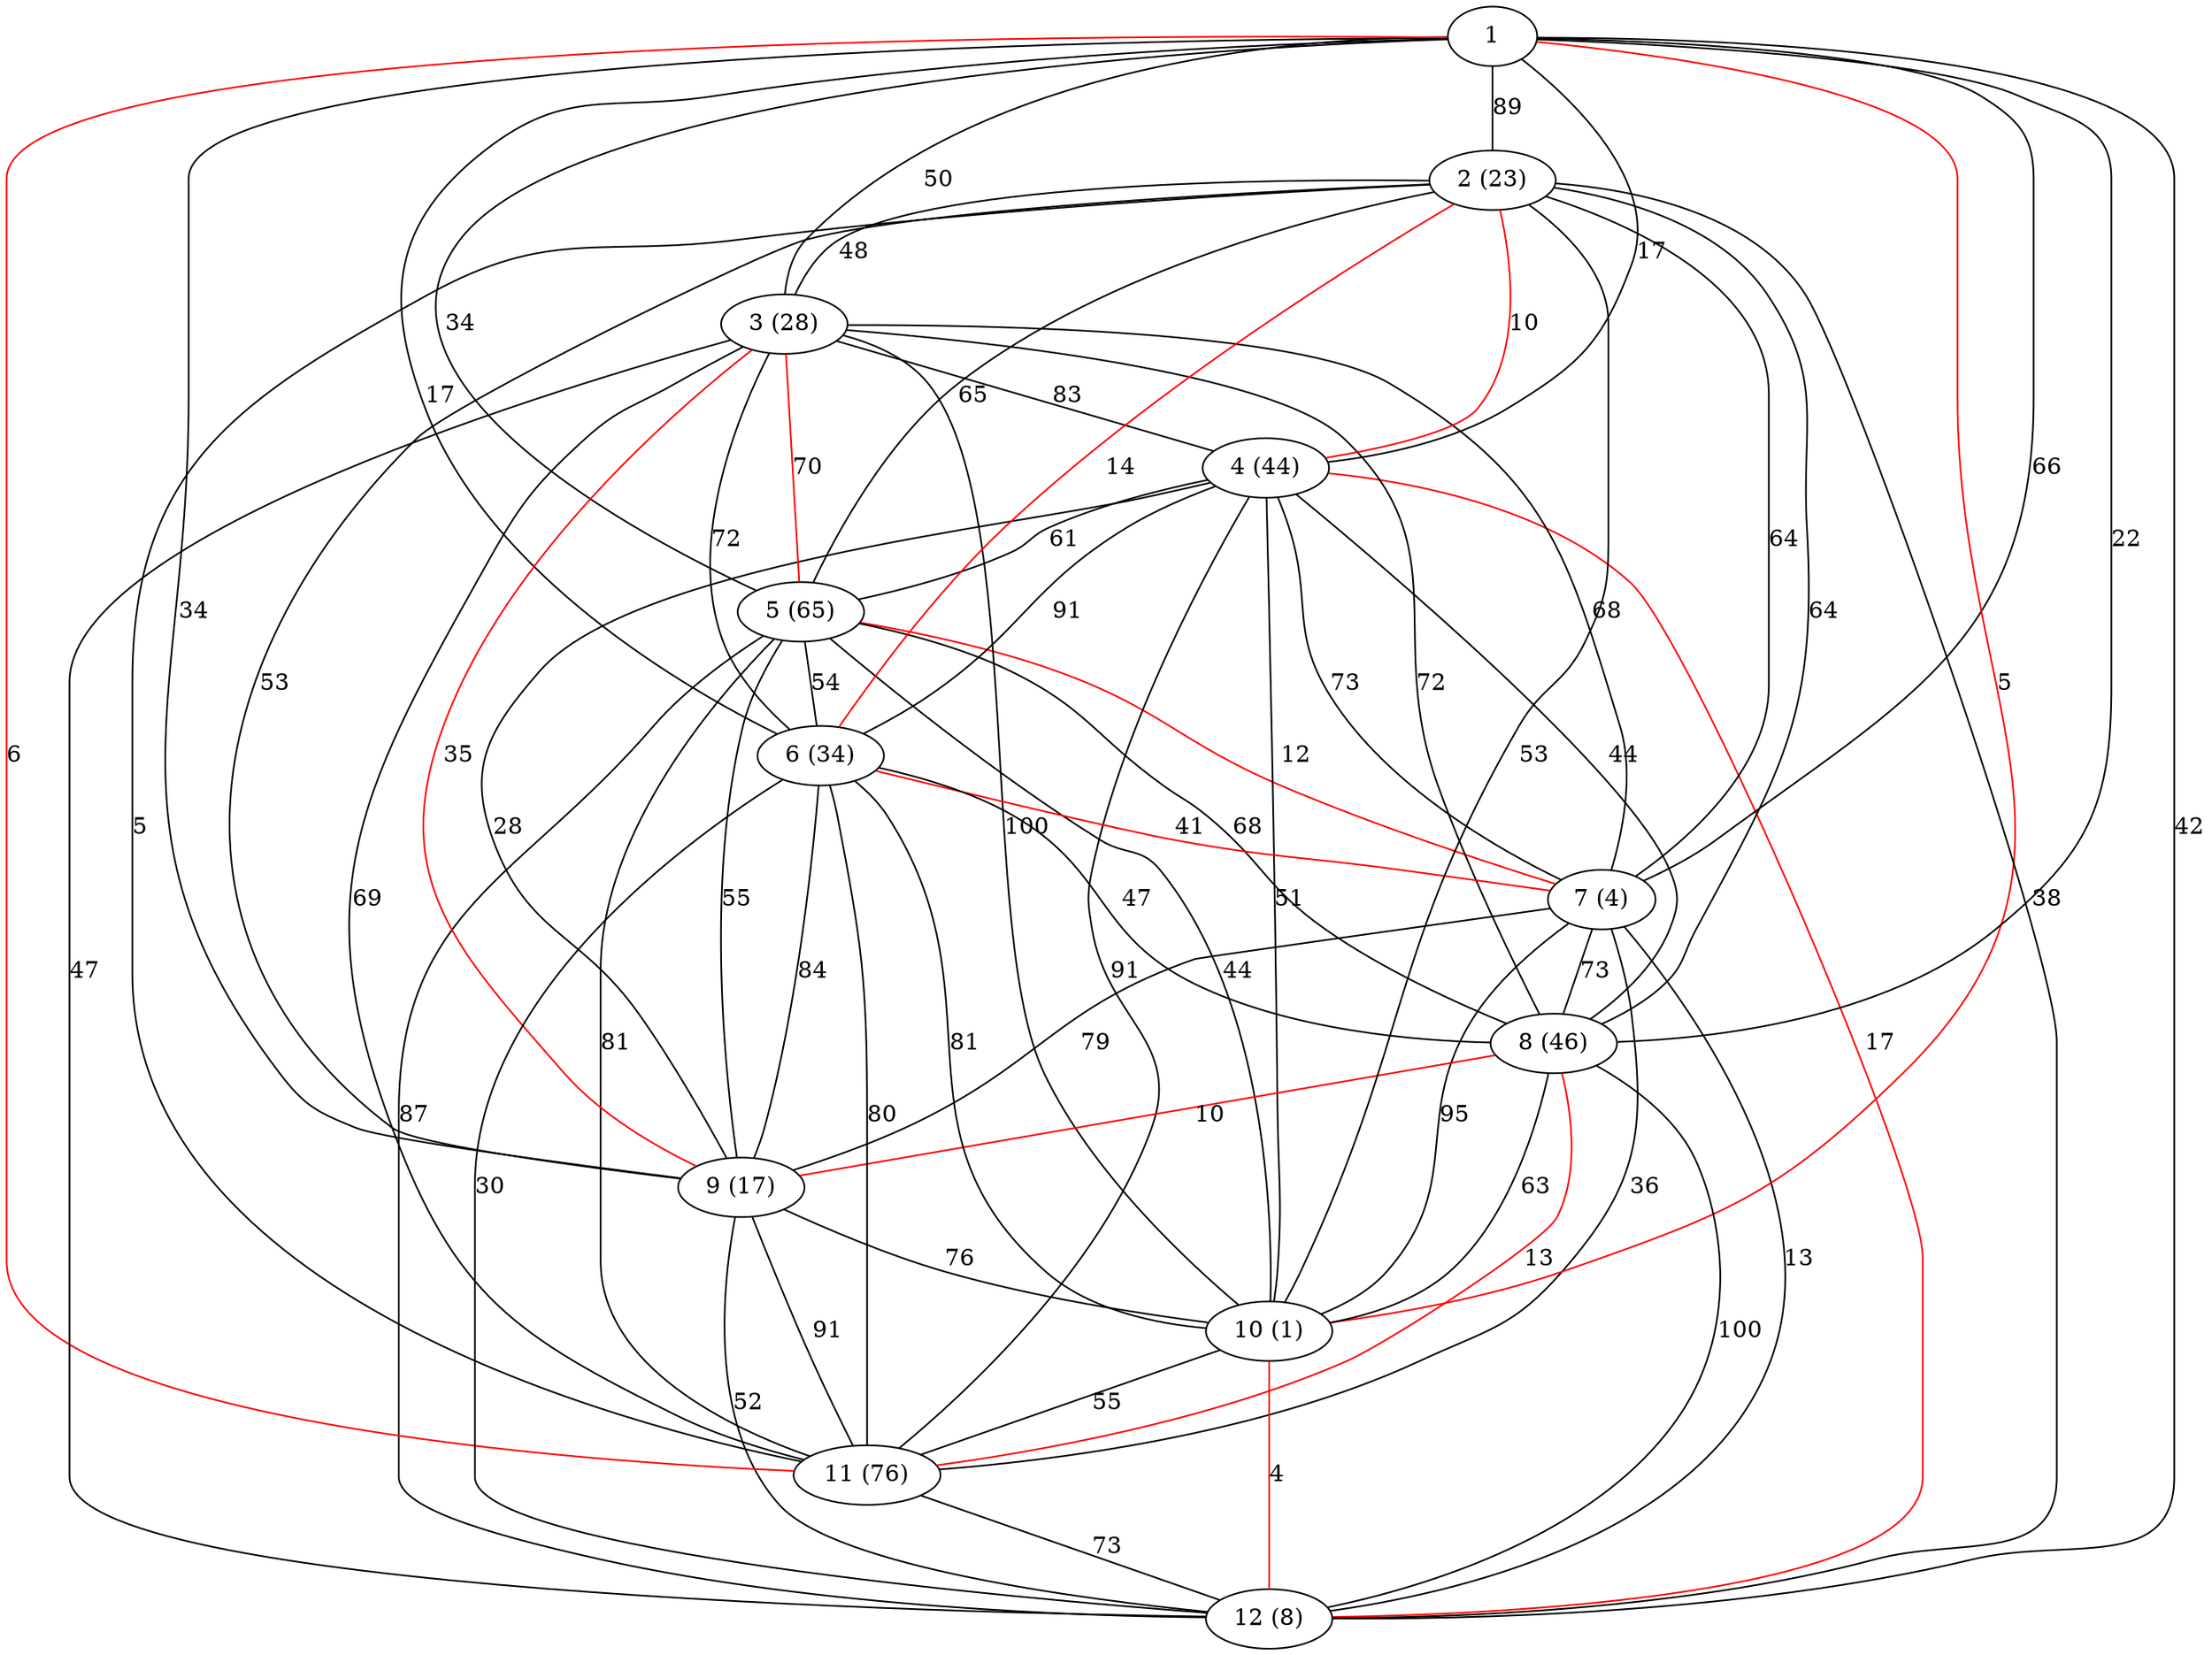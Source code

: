 graph g {
5 -- 9 [label=55 color=black]
4 -- 7 [label=73 color=black]
1 -- 3 [label=50 color=black]
10 -- 11 [label=55 color=black]
4 -- 8 [label=44 color=black]
5 -- 6 [label=54 color=black]
2 -- 8 [label=64 color=black]
6 -- 9 [label=84 color=black]
10 -- 12 [label=4 color=red]
8 -- 9 [label=10 color=red]
4 -- 12 [label=17 color=red]
1 -- 6 [label=17 color=black]
2 -- 12 [label=38 color=black]
7 -- 11 [label=36 color=black]
3 -- 7 [label=68 color=black]
2 -- 5 [label=65 color=black]
1 -- 11 [label=6 color=red]
5 -- 8 [label=68 color=black]
6 -- 12 [label=30 color=black]
1 -- 2 [label=89 color=black]
6 -- 7 [label=41 color=red]
2 -- 9 [label=53 color=black]
3 -- 10 [label=100 color=black]
6 -- 10 [label=81 color=black]
8 -- 10 [label=63 color=black]
5 -- 12 [label=87 color=black]
1 -- 5 [label=34 color=black]
9 -- 11 [label=91 color=black]
3 -- 6 [label=72 color=black]
1 -- 10 [label=5 color=red]
7 -- 9 [label=79 color=black]
4 -- 10 [label=51 color=black]
2 -- 6 [label=14 color=red]
7 -- 10 [label=95 color=black]
5 -- 11 [label=81 color=black]
4 -- 5 [label=61 color=black]
8 -- 11 [label=13 color=red]
6 -- 11 [label=80 color=black]
1 -- 4 [label=17 color=black]
2 -- 10 [label=53 color=black]
9 -- 10 [label=76 color=black]
3 -- 9 [label=35 color=red]
2 -- 3 [label=48 color=black]
1 -- 9 [label=34 color=black]
7 -- 12 [label=13 color=black]
6 -- 8 [label=47 color=black]
4 -- 9 [label=28 color=black]
11 -- 12 [label=73 color=black]
4 -- 11 [label=91 color=black]
3 -- 5 [label=70 color=red]
2 -- 7 [label=64 color=black]
5 -- 10 [label=44 color=black]
4 -- 6 [label=91 color=black]
1 -- 12 [label=42 color=black]
8 -- 12 [label=100 color=black]
7 -- 8 [label=73 color=black]
5 -- 7 [label=12 color=red]
2 -- 11 [label=5 color=black]
3 -- 8 [label=72 color=black]
3 -- 11 [label=69 color=black]
1 -- 8 [label=22 color=black]
1 -- 7 [label=66 color=black]
3 -- 12 [label=47 color=black]
3 -- 4 [label=83 color=black]
2 -- 4 [label=10 color=red]
9 -- 12 [label=52 color=black]
2 [label="2 (23)"]
3 [label="3 (28)"]
4 [label="4 (44)"]
5 [label="5 (65)"]
6 [label="6 (34)"]
7 [label="7 (4)"]
8 [label="8 (46)"]
9 [label="9 (17)"]
10 [label="10 (1)"]
11 [label="11 (76)"]
12 [label="12 (8)"]
}